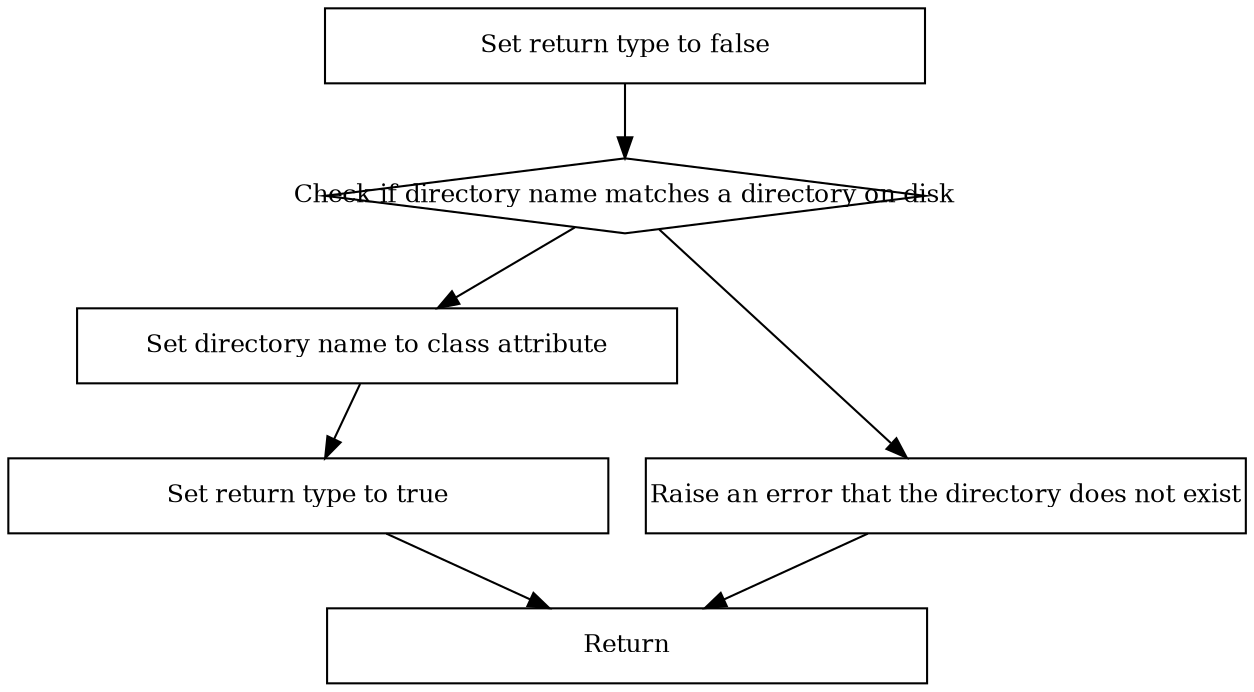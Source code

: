 digraph "Process Directory" {
    rankdir="TB";
    node [shape="rectangle",fixedsize=true,height=0.5,width=4.0,fontsize=12];

    set_return_false [label="Set return type to false"];
    check_dir [label="Check if directory name matches a directory on disk",shape=diamond];
    set_attr [label="Set directory name to class attribute"];
    set_return [label="Set return type to true"];
    no_dir [label="Raise an error that the directory does not exist"];
    return [label="Return"];

    set_return_false -> check_dir;
    check_dir -> set_attr -> set_return -> return;
    check_dir -> no_dir -> return;
}
